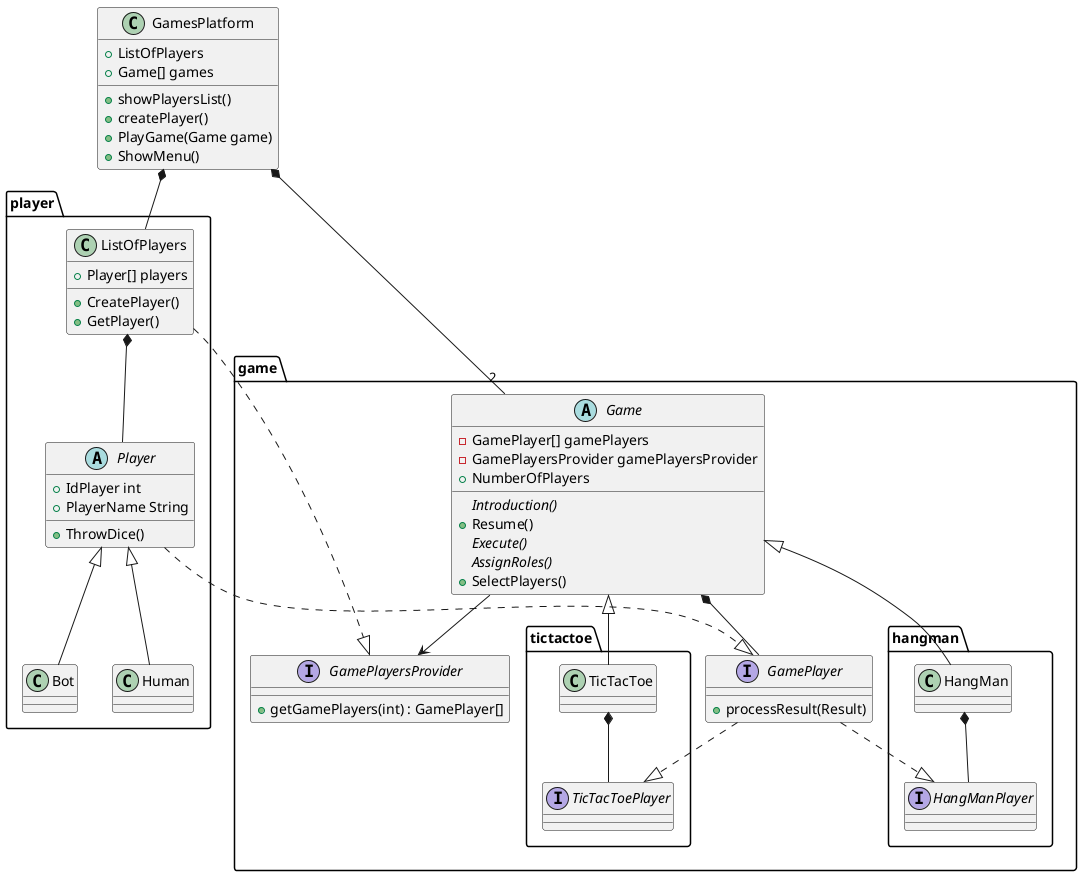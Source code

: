 @startuml

class GamesPlatform {
    +ListOfPlayers
    +showPlayersList()
    +createPlayer()
    +PlayGame(Game game)
    +Game[] games
    +ShowMenu()
}

package game {
    abstract class Game {
        - GamePlayer[] gamePlayers
        - GamePlayersProvider gamePlayersProvider
        +NumberOfPlayers
        {abstract}Introduction()
        +Resume()
        {abstract}Execute()
        {abstract}AssignRoles()
        +SelectPlayers()
    }
    package tictactoe {
        class TicTacToe {

        }
        interface TicTacToePlayer {

        }
    }
    package hangman {
        class HangMan {
            
        }
        interface HangManPlayer{

        }
    }
    interface GamePlayer {
        + processResult(Result)
    }
    interface GamePlayersProvider {
        + getGamePlayers(int) : GamePlayer[]
    }
}

package player {
    abstract class Player {
        +IdPlayer int
        +PlayerName String
        +ThrowDice()
    }
    class ListOfPlayers {
        +Player[] players
        +CreatePlayer()
        +GetPlayer()
    }
    class Bot {

    }
    class Human {

    }
}

GamesPlatform *-- "2" Game
GamesPlatform *-- ListOfPlayers

Game <|-- TicTacToe
Game <|-- HangMan
Game --> GamePlayersProvider

Player <|-- Bot
Player <|-- Human
Player ..|> GamePlayer

Game *-- GamePlayer

ListOfPlayers *-- Player
ListOfPlayers ..|> GamePlayersProvider

TicTacToe *-- TicTacToePlayer
HangMan *-- HangManPlayer

GamePlayer ..|> TicTacToePlayer
GamePlayer ..|> HangManPlayer

@enduml